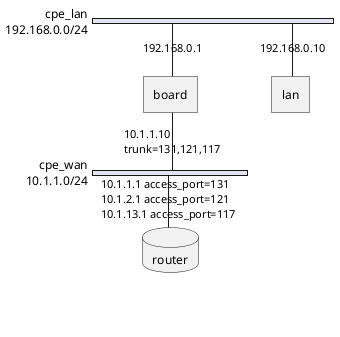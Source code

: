 @startuml "Sample Network Topology"
nwdiag {

  network cpe_lan {
      address = "192.168.0.0/24"

      board [address = "192.168.0.1"];
      lan [address = "192.168.0.10"];
  }

  network cpe_wan{
      address = "10.1.1.0/24";
      board [address = "10.1.1.10, trunk=131,121,117"];
      router [address = "10.1.1.1 access_port=131, 10.1.2.1 access_port=121, 10.1.13.1 access_port=117", shape=database];

  }
}
@enduml
